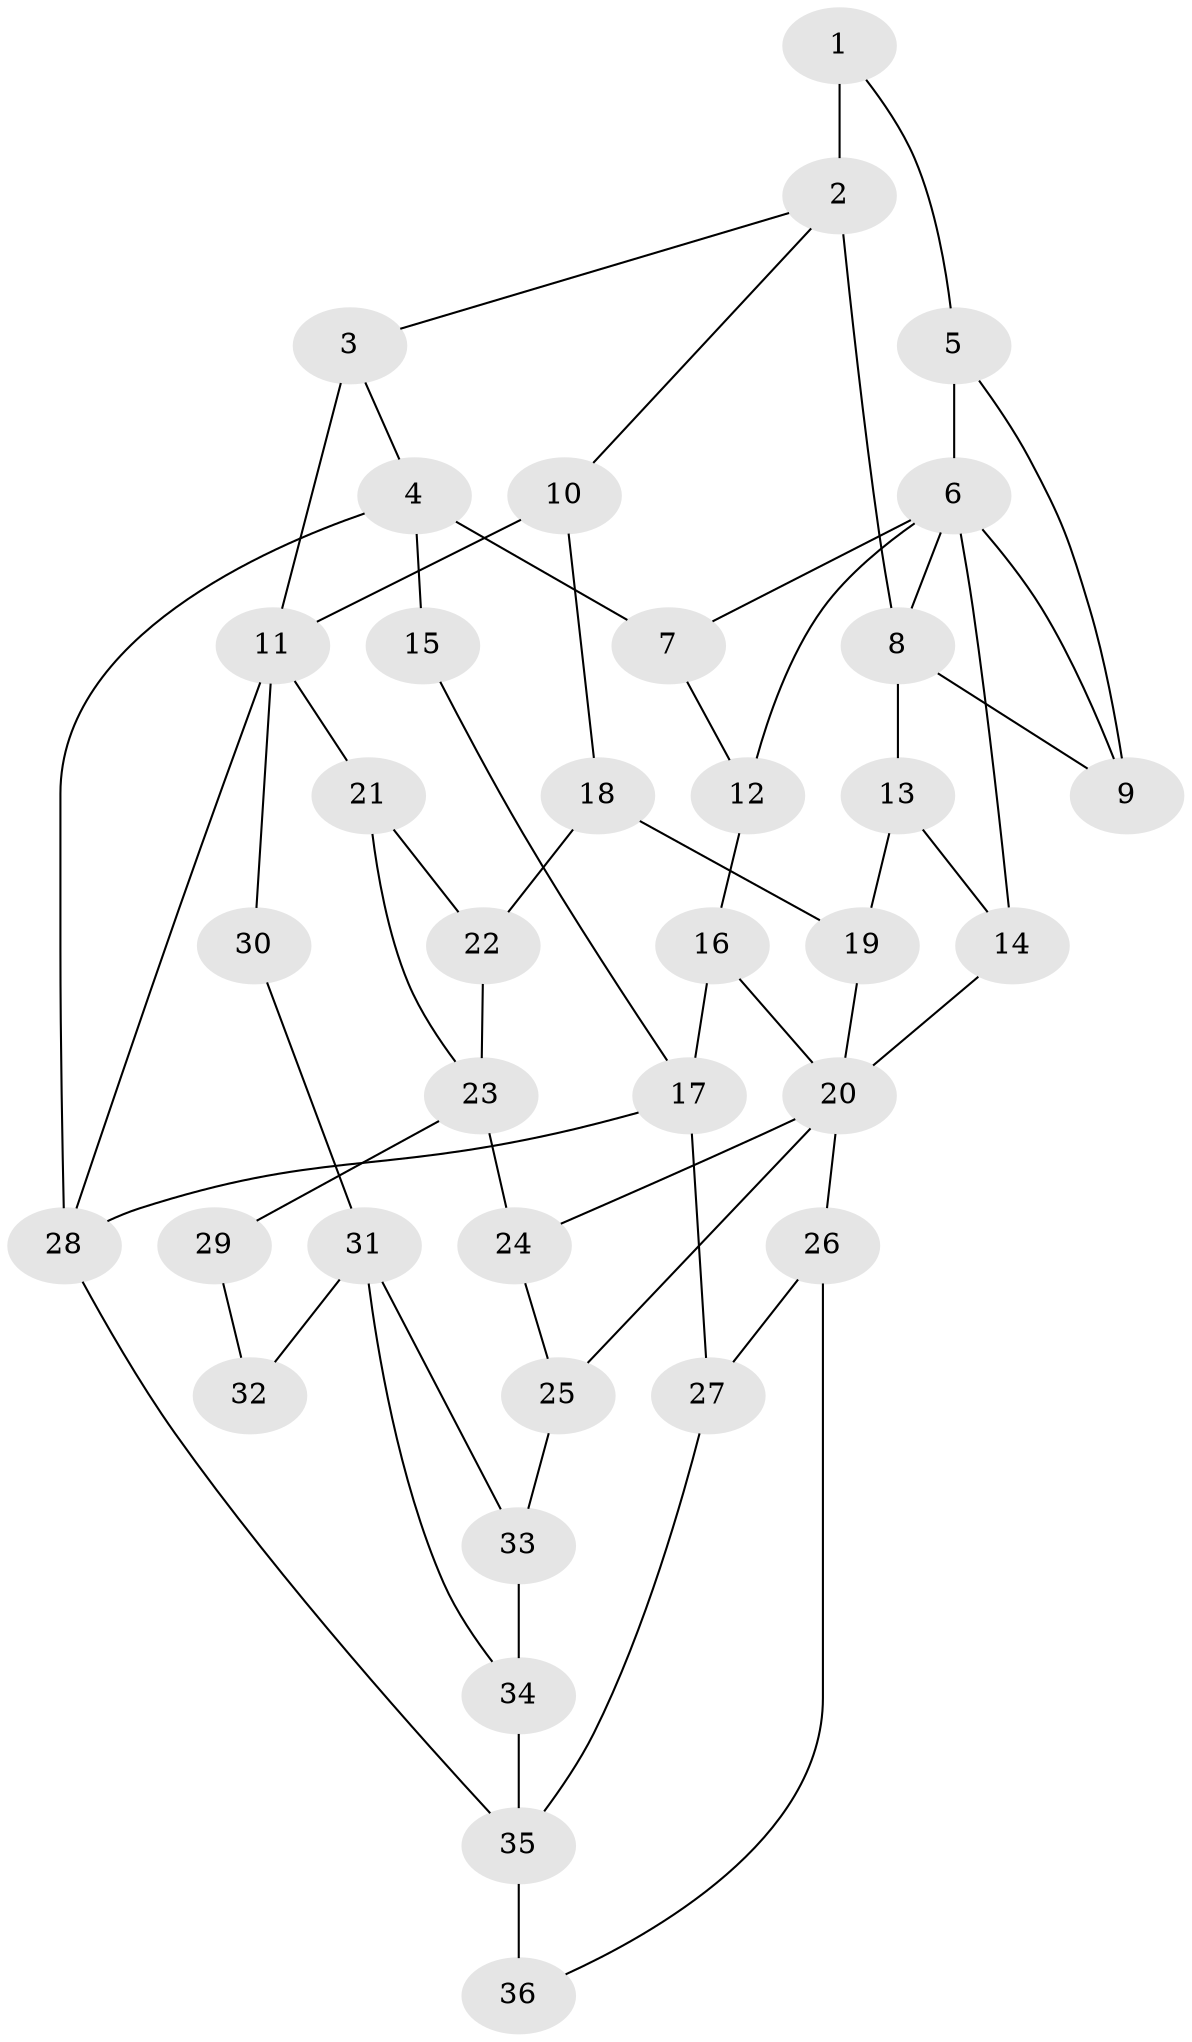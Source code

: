 // original degree distribution, {3: 0.027777777777777776, 4: 0.2361111111111111, 5: 0.5277777777777778, 6: 0.20833333333333334}
// Generated by graph-tools (version 1.1) at 2025/38/03/09/25 02:38:54]
// undirected, 36 vertices, 59 edges
graph export_dot {
graph [start="1"]
  node [color=gray90,style=filled];
  1;
  2;
  3;
  4;
  5;
  6;
  7;
  8;
  9;
  10;
  11;
  12;
  13;
  14;
  15;
  16;
  17;
  18;
  19;
  20;
  21;
  22;
  23;
  24;
  25;
  26;
  27;
  28;
  29;
  30;
  31;
  32;
  33;
  34;
  35;
  36;
  1 -- 2 [weight=2.0];
  1 -- 5 [weight=1.0];
  2 -- 3 [weight=1.0];
  2 -- 8 [weight=2.0];
  2 -- 10 [weight=1.0];
  3 -- 4 [weight=1.0];
  3 -- 11 [weight=2.0];
  4 -- 7 [weight=1.0];
  4 -- 15 [weight=2.0];
  4 -- 28 [weight=1.0];
  5 -- 6 [weight=1.0];
  5 -- 9 [weight=1.0];
  6 -- 7 [weight=1.0];
  6 -- 8 [weight=1.0];
  6 -- 9 [weight=1.0];
  6 -- 12 [weight=1.0];
  6 -- 14 [weight=1.0];
  7 -- 12 [weight=1.0];
  8 -- 9 [weight=1.0];
  8 -- 13 [weight=1.0];
  10 -- 11 [weight=1.0];
  10 -- 18 [weight=1.0];
  11 -- 21 [weight=1.0];
  11 -- 28 [weight=1.0];
  11 -- 30 [weight=2.0];
  12 -- 16 [weight=1.0];
  13 -- 14 [weight=1.0];
  13 -- 19 [weight=1.0];
  14 -- 20 [weight=1.0];
  15 -- 17 [weight=1.0];
  16 -- 17 [weight=2.0];
  16 -- 20 [weight=1.0];
  17 -- 27 [weight=2.0];
  17 -- 28 [weight=1.0];
  18 -- 19 [weight=1.0];
  18 -- 22 [weight=1.0];
  19 -- 20 [weight=1.0];
  20 -- 24 [weight=1.0];
  20 -- 25 [weight=1.0];
  20 -- 26 [weight=1.0];
  21 -- 22 [weight=1.0];
  21 -- 23 [weight=1.0];
  22 -- 23 [weight=1.0];
  23 -- 24 [weight=2.0];
  23 -- 29 [weight=2.0];
  24 -- 25 [weight=1.0];
  25 -- 33 [weight=1.0];
  26 -- 27 [weight=1.0];
  26 -- 36 [weight=1.0];
  27 -- 35 [weight=1.0];
  28 -- 35 [weight=1.0];
  29 -- 32 [weight=1.0];
  30 -- 31 [weight=2.0];
  31 -- 32 [weight=2.0];
  31 -- 33 [weight=1.0];
  31 -- 34 [weight=1.0];
  33 -- 34 [weight=2.0];
  34 -- 35 [weight=2.0];
  35 -- 36 [weight=2.0];
}
